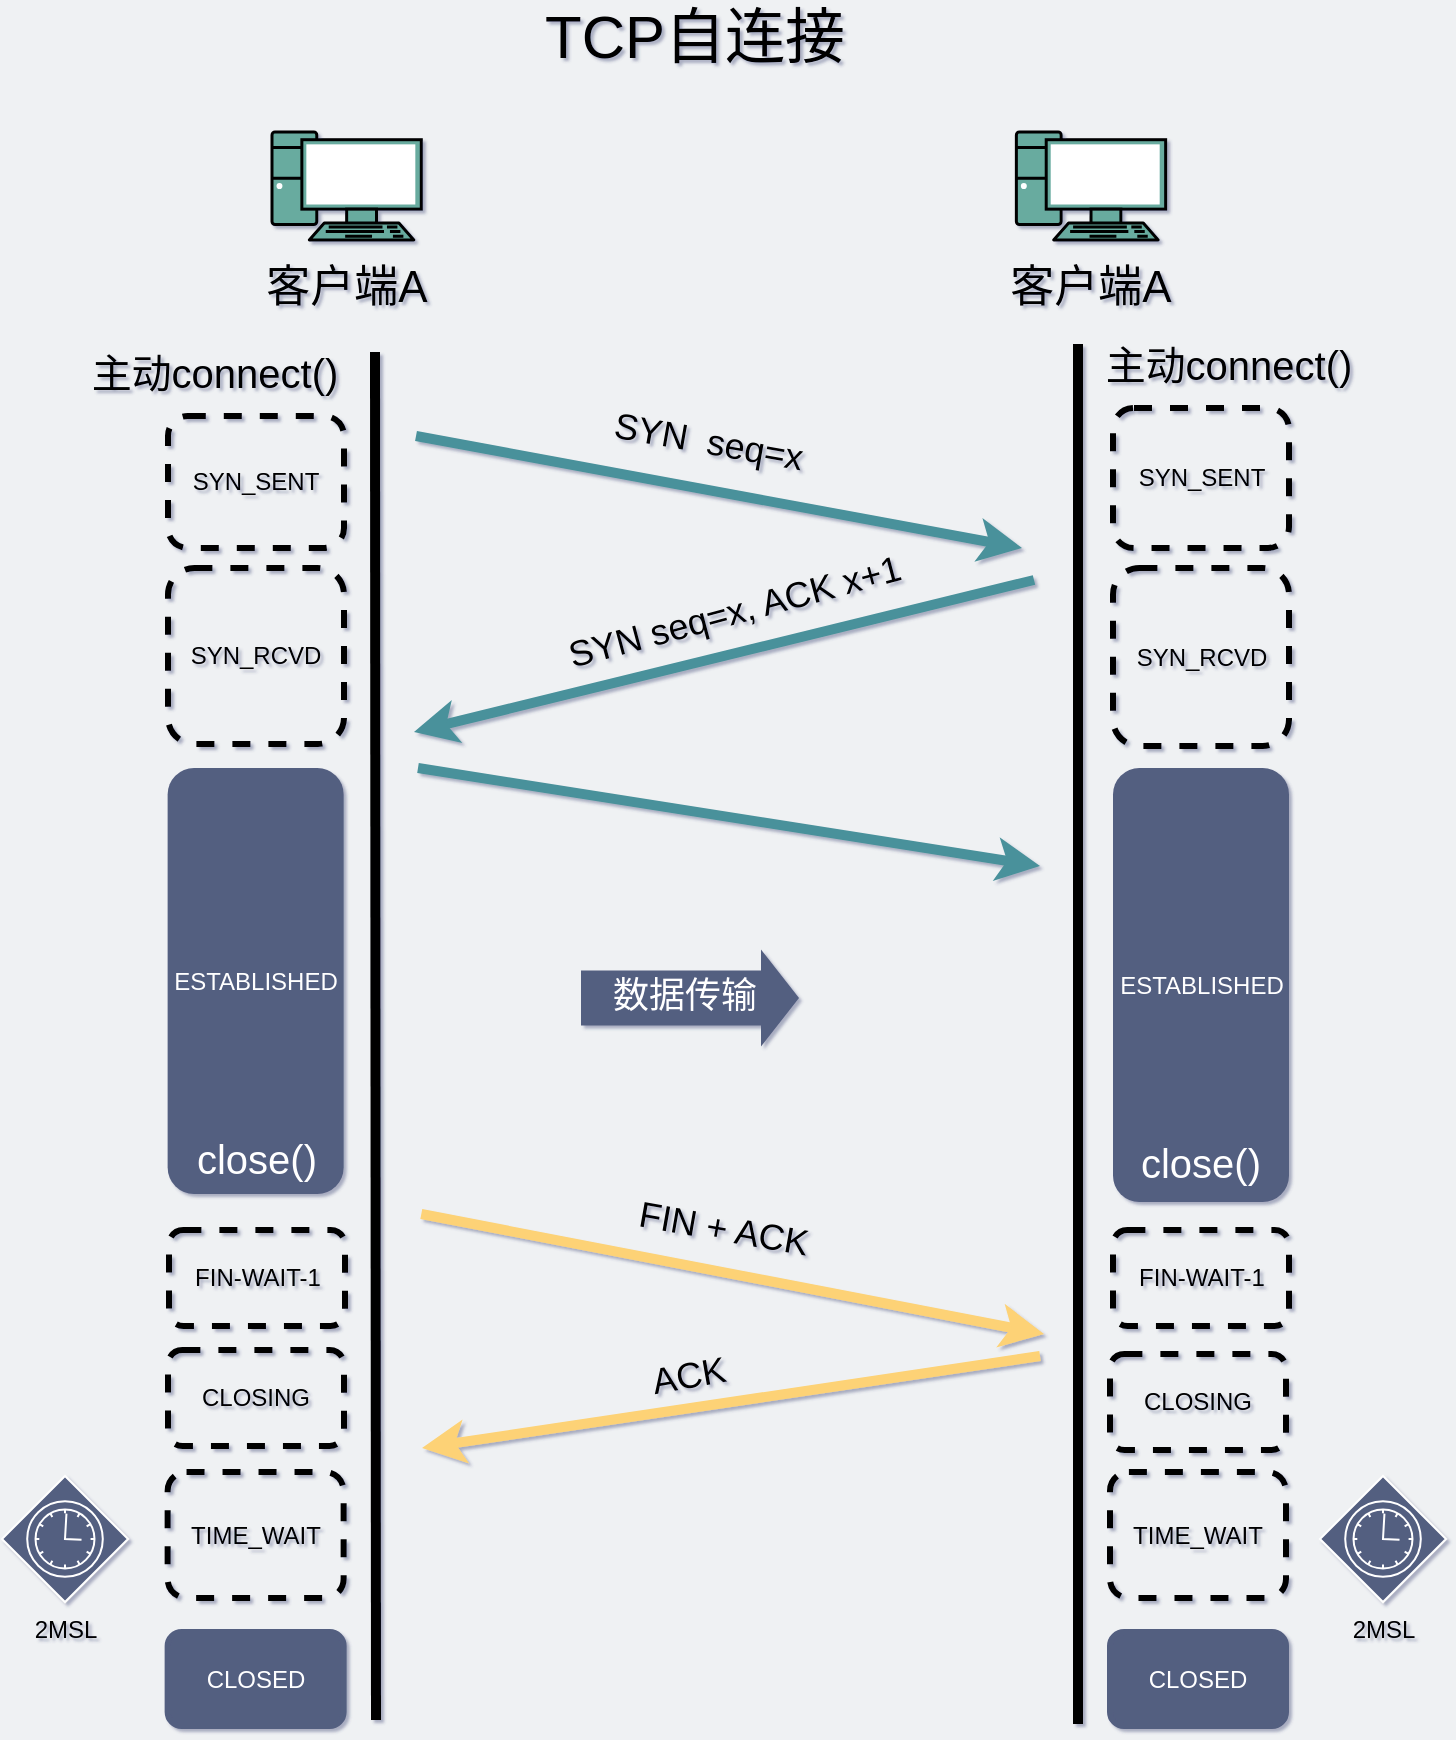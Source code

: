 <mxfile version="14.9.5" type="github">
  <diagram id="3228e29e-7158-1315-38df-8450db1d8a1d" name="Page-1">
    <mxGraphModel dx="1596" dy="322" grid="0" gridSize="10" guides="1" tooltips="1" connect="1" arrows="1" fold="1" page="1" pageScale="1" pageWidth="650" pageHeight="520" background="#EFF1F3" math="0" shadow="1">
      <root>
        <mxCell id="0" />
        <mxCell id="1" parent="0" />
        <mxCell id="_KJd5dzx4qh3lxpyMWcO-2" value="" style="fontColor=#0066CC;verticalAlign=top;verticalLabelPosition=bottom;labelPosition=center;align=center;html=1;outlineConnect=0;gradientColor=none;gradientDirection=north;strokeWidth=2;shape=mxgraph.networks.pc;fillColor=#67AB9F;fontSize=30;" parent="1" vertex="1">
          <mxGeometry x="100" y="84" width="74.65" height="54" as="geometry" />
        </mxCell>
        <mxCell id="T-5VQnCJckOgUX1Wp16H-28" value="客户端A" style="text;html=1;strokeColor=none;fillColor=none;align=center;verticalAlign=middle;whiteSpace=wrap;rounded=0;fontSize=22;" parent="1" vertex="1">
          <mxGeometry x="47.82" y="152" width="179" height="20" as="geometry" />
        </mxCell>
        <mxCell id="aH1-eks404bDhsACtXEq-4" value="&lt;font style=&quot;font-size: 30px&quot;&gt;TCP自连接&lt;/font&gt;" style="text;html=1;strokeColor=none;fillColor=none;align=center;verticalAlign=middle;whiteSpace=wrap;rounded=0;" parent="1" vertex="1">
          <mxGeometry x="114" y="22" width="395" height="28" as="geometry" />
        </mxCell>
        <mxCell id="aH1-eks404bDhsACtXEq-7" value="" style="endArrow=none;html=1;strokeWidth=5;" parent="1" edge="1">
          <mxGeometry width="50" height="50" relative="1" as="geometry">
            <mxPoint x="152" y="878" as="sourcePoint" />
            <mxPoint x="151.5" y="194" as="targetPoint" />
          </mxGeometry>
        </mxCell>
        <mxCell id="aH1-eks404bDhsACtXEq-10" value="" style="endArrow=classic;html=1;strokeWidth=5;fontSize=20;strokeColor=#4A919B;" parent="1" edge="1">
          <mxGeometry width="50" height="50" relative="1" as="geometry">
            <mxPoint x="172" y="236" as="sourcePoint" />
            <mxPoint x="475" y="292" as="targetPoint" />
          </mxGeometry>
        </mxCell>
        <mxCell id="aH1-eks404bDhsACtXEq-11" value="&lt;font style=&quot;font-size: 18px&quot;&gt;SYN&amp;nbsp; seq=x&lt;/font&gt;" style="text;html=1;strokeColor=none;fillColor=none;align=center;verticalAlign=middle;whiteSpace=wrap;rounded=0;fontSize=12;rotation=10;" parent="1" vertex="1">
          <mxGeometry x="248" y="228" width="141" height="21" as="geometry" />
        </mxCell>
        <mxCell id="aH1-eks404bDhsACtXEq-14" value="主动connect()" style="text;html=1;strokeColor=none;fillColor=none;align=center;verticalAlign=middle;whiteSpace=wrap;rounded=0;fontSize=20;" parent="1" vertex="1">
          <mxGeometry x="6" y="194" width="130.5" height="20" as="geometry" />
        </mxCell>
        <mxCell id="aH1-eks404bDhsACtXEq-16" value="SYN_SENT" style="rounded=1;whiteSpace=wrap;html=1;strokeColor=#000000;fillColor=none;dashed=1;strokeWidth=3;" parent="1" vertex="1">
          <mxGeometry x="48" y="226" width="88" height="66" as="geometry" />
        </mxCell>
        <mxCell id="aH1-eks404bDhsACtXEq-21" value="ESTABLISHED" style="rounded=1;whiteSpace=wrap;html=1;dashed=1;strokeWidth=3;fillColor=#535E80;strokeColor=none;fontColor=#FFFFFF;" parent="1" vertex="1">
          <mxGeometry x="47.82" y="402" width="88" height="213" as="geometry" />
        </mxCell>
        <mxCell id="YXoqQ_mGJv7HDvLP6CB5-1" value="" style="endArrow=none;html=1;strokeWidth=5;" parent="1" edge="1">
          <mxGeometry width="50" height="50" relative="1" as="geometry">
            <mxPoint x="503" y="880" as="sourcePoint" />
            <mxPoint x="503.0" y="190" as="targetPoint" />
          </mxGeometry>
        </mxCell>
        <mxCell id="05iy7tbYXC9IImr42Gc7-5" value="SYN_SENT" style="rounded=1;whiteSpace=wrap;html=1;strokeColor=#000000;fillColor=none;dashed=1;strokeWidth=3;" parent="1" vertex="1">
          <mxGeometry x="520.5" y="222" width="88" height="70" as="geometry" />
        </mxCell>
        <mxCell id="05iy7tbYXC9IImr42Gc7-6" value="主动connect()" style="text;html=1;strokeColor=none;fillColor=none;align=center;verticalAlign=middle;whiteSpace=wrap;rounded=0;fontSize=20;" parent="1" vertex="1">
          <mxGeometry x="513" y="190" width="130.5" height="20" as="geometry" />
        </mxCell>
        <mxCell id="05iy7tbYXC9IImr42Gc7-8" value="SYN_RCVD" style="rounded=1;whiteSpace=wrap;html=1;strokeColor=#000000;fillColor=none;dashed=1;strokeWidth=3;" parent="1" vertex="1">
          <mxGeometry x="48" y="302" width="88" height="88" as="geometry" />
        </mxCell>
        <mxCell id="05iy7tbYXC9IImr42Gc7-9" value="SYN_RCVD" style="rounded=1;whiteSpace=wrap;html=1;strokeColor=#000000;fillColor=none;dashed=1;strokeWidth=3;" parent="1" vertex="1">
          <mxGeometry x="520.5" y="302" width="88" height="89" as="geometry" />
        </mxCell>
        <mxCell id="05iy7tbYXC9IImr42Gc7-10" value="" style="endArrow=classic;html=1;strokeWidth=5;fontSize=20;fontColor=#4A919B;strokeColor=#4A919B;" parent="1" edge="1">
          <mxGeometry width="50" height="50" relative="1" as="geometry">
            <mxPoint x="173" y="402" as="sourcePoint" />
            <mxPoint x="484" y="451" as="targetPoint" />
          </mxGeometry>
        </mxCell>
        <mxCell id="05iy7tbYXC9IImr42Gc7-11" value="&lt;font style=&quot;font-size: 18px&quot;&gt;FIN + ACK&amp;nbsp;&lt;/font&gt;" style="text;html=1;strokeColor=none;fillColor=none;align=center;verticalAlign=middle;whiteSpace=wrap;rounded=0;fontSize=12;rotation=10;" parent="1" vertex="1">
          <mxGeometry x="258" y="622" width="141" height="21" as="geometry" />
        </mxCell>
        <mxCell id="05iy7tbYXC9IImr42Gc7-12" value="" style="endArrow=classic;html=1;strokeWidth=5;fontSize=20;strokeColor=#4A919B;" parent="1" edge="1">
          <mxGeometry width="50" height="50" relative="1" as="geometry">
            <mxPoint x="481" y="308" as="sourcePoint" />
            <mxPoint x="171" y="384" as="targetPoint" />
          </mxGeometry>
        </mxCell>
        <mxCell id="05iy7tbYXC9IImr42Gc7-13" value="&lt;font style=&quot;font-size: 18px&quot;&gt;SYN seq=x, ACK x+1&lt;/font&gt;" style="text;html=1;strokeColor=none;fillColor=none;align=center;verticalAlign=middle;whiteSpace=wrap;rounded=0;fontSize=12;rotation=-15;" parent="1" vertex="1">
          <mxGeometry x="234" y="308" width="195" height="32" as="geometry" />
        </mxCell>
        <mxCell id="05iy7tbYXC9IImr42Gc7-14" value="ESTABLISHED" style="rounded=1;whiteSpace=wrap;html=1;dashed=1;strokeWidth=3;fillColor=#535E80;strokeColor=none;fontColor=#FFFFFF;" parent="1" vertex="1">
          <mxGeometry x="520.5" y="402" width="88" height="217" as="geometry" />
        </mxCell>
        <mxCell id="kSryf4xxs6z4oqLGUq_P-1" value="" style="fontColor=#0066CC;verticalAlign=top;verticalLabelPosition=bottom;labelPosition=center;align=center;html=1;outlineConnect=0;gradientColor=none;gradientDirection=north;strokeWidth=2;shape=mxgraph.networks.pc;fillColor=#67AB9F;fontSize=30;" parent="1" vertex="1">
          <mxGeometry x="472.18" y="84" width="74.65" height="54" as="geometry" />
        </mxCell>
        <mxCell id="kSryf4xxs6z4oqLGUq_P-2" value="客户端A" style="text;html=1;strokeColor=none;fillColor=none;align=center;verticalAlign=middle;whiteSpace=wrap;rounded=0;fontSize=22;" parent="1" vertex="1">
          <mxGeometry x="420" y="152" width="179" height="20" as="geometry" />
        </mxCell>
        <mxCell id="vr_TXYu6NAvj7ptn52GS-1" value="close()" style="text;html=1;strokeColor=none;fillColor=none;align=center;verticalAlign=middle;whiteSpace=wrap;rounded=0;fontSize=20;fontColor=#FFFFFF;" vertex="1" parent="1">
          <mxGeometry x="53.75" y="587" width="76.5" height="20" as="geometry" />
        </mxCell>
        <mxCell id="vr_TXYu6NAvj7ptn52GS-8" value="" style="shape=flexArrow;endArrow=none;html=1;fontColor=#FFFFFF;gradientColor=none;endWidth=24.382;endSize=9.583;width=27.5;startArrow=block;endFill=0;strokeColor=none;fillColor=#535E80;" edge="1" parent="1">
          <mxGeometry width="50" height="50" relative="1" as="geometry">
            <mxPoint x="364" y="517" as="sourcePoint" />
            <mxPoint x="254" y="517" as="targetPoint" />
          </mxGeometry>
        </mxCell>
        <mxCell id="vr_TXYu6NAvj7ptn52GS-23" value="TIME_WAIT" style="rounded=1;whiteSpace=wrap;html=1;strokeColor=#000000;fillColor=none;dashed=1;strokeWidth=3;" vertex="1" parent="1">
          <mxGeometry x="47.82" y="754" width="88" height="63" as="geometry" />
        </mxCell>
        <mxCell id="vr_TXYu6NAvj7ptn52GS-24" value="&lt;font color=&quot;#ffffff&quot;&gt;CLOSED&lt;/font&gt;" style="rounded=1;whiteSpace=wrap;html=1;strokeWidth=3;strokeColor=#535E80;fillColor=#535E80;" vertex="1" parent="1">
          <mxGeometry x="47.82" y="834" width="88" height="47" as="geometry" />
        </mxCell>
        <mxCell id="vr_TXYu6NAvj7ptn52GS-26" value="" style="points=[[0.25,0.25,0],[0.5,0,0],[0.75,0.25,0],[1,0.5,0],[0.75,0.75,0],[0.5,1,0],[0.25,0.75,0],[0,0.5,0]];shape=mxgraph.bpmn.gateway2;html=1;verticalLabelPosition=bottom;labelBackgroundColor=#ffffff;verticalAlign=top;align=center;perimeter=rhombusPerimeter;outlineConnect=0;outline=standard;symbol=timer;fillColor=#535E80;strokeColor=#FFFFFF;" vertex="1" parent="1">
          <mxGeometry x="-35" y="756" width="63" height="63" as="geometry" />
        </mxCell>
        <mxCell id="vr_TXYu6NAvj7ptn52GS-27" value="2MSL" style="text;html=1;strokeColor=none;fillColor=none;align=center;verticalAlign=middle;whiteSpace=wrap;rounded=0;" vertex="1" parent="1">
          <mxGeometry x="-23.5" y="823" width="40" height="20" as="geometry" />
        </mxCell>
        <mxCell id="vr_TXYu6NAvj7ptn52GS-28" value="&lt;font style=&quot;font-size: 18px&quot;&gt;数据传输&lt;/font&gt;" style="text;html=1;strokeColor=none;fillColor=none;align=center;verticalAlign=middle;whiteSpace=wrap;rounded=0;rotation=0;fontColor=#FFFFFF;" vertex="1" parent="1">
          <mxGeometry x="267" y="506" width="79" height="20" as="geometry" />
        </mxCell>
        <mxCell id="vr_TXYu6NAvj7ptn52GS-29" value="FIN-WAIT-1" style="rounded=1;whiteSpace=wrap;html=1;strokeColor=#000000;fillColor=none;dashed=1;strokeWidth=3;" vertex="1" parent="1">
          <mxGeometry x="520.5" y="633" width="88" height="48" as="geometry" />
        </mxCell>
        <mxCell id="vr_TXYu6NAvj7ptn52GS-30" value="" style="endArrow=classic;html=1;strokeWidth=5;fontSize=20;fontColor=#FDD276;strokeColor=#FDD276;" edge="1" parent="1">
          <mxGeometry width="50" height="50" relative="1" as="geometry">
            <mxPoint x="174.65" y="625" as="sourcePoint" />
            <mxPoint x="486" y="685" as="targetPoint" />
          </mxGeometry>
        </mxCell>
        <mxCell id="vr_TXYu6NAvj7ptn52GS-31" value="close()" style="text;html=1;strokeColor=none;fillColor=none;align=center;verticalAlign=middle;whiteSpace=wrap;rounded=0;fontSize=20;fontColor=#FFFFFF;" vertex="1" parent="1">
          <mxGeometry x="526.25" y="589" width="76.5" height="20" as="geometry" />
        </mxCell>
        <mxCell id="vr_TXYu6NAvj7ptn52GS-32" value="FIN-WAIT-1" style="rounded=1;whiteSpace=wrap;html=1;strokeColor=#000000;fillColor=none;dashed=1;strokeWidth=3;" vertex="1" parent="1">
          <mxGeometry x="48.5" y="633" width="88" height="48" as="geometry" />
        </mxCell>
        <mxCell id="vr_TXYu6NAvj7ptn52GS-33" value="CLOSING" style="rounded=1;whiteSpace=wrap;html=1;strokeColor=#000000;fillColor=none;dashed=1;strokeWidth=3;" vertex="1" parent="1">
          <mxGeometry x="519" y="695" width="88" height="48" as="geometry" />
        </mxCell>
        <mxCell id="vr_TXYu6NAvj7ptn52GS-34" value="CLOSING" style="rounded=1;whiteSpace=wrap;html=1;strokeColor=#000000;fillColor=none;dashed=1;strokeWidth=3;" vertex="1" parent="1">
          <mxGeometry x="48" y="693" width="88" height="48" as="geometry" />
        </mxCell>
        <mxCell id="vr_TXYu6NAvj7ptn52GS-35" value="" style="endArrow=classic;html=1;strokeWidth=5;fontSize=20;strokeColor=#FDD276;" edge="1" parent="1">
          <mxGeometry width="50" height="50" relative="1" as="geometry">
            <mxPoint x="484" y="696" as="sourcePoint" />
            <mxPoint x="175" y="742" as="targetPoint" />
          </mxGeometry>
        </mxCell>
        <mxCell id="vr_TXYu6NAvj7ptn52GS-37" value="TIME_WAIT" style="rounded=1;whiteSpace=wrap;html=1;strokeColor=#000000;fillColor=none;dashed=1;strokeWidth=3;" vertex="1" parent="1">
          <mxGeometry x="519" y="754" width="88" height="63" as="geometry" />
        </mxCell>
        <mxCell id="vr_TXYu6NAvj7ptn52GS-38" value="&lt;font color=&quot;#ffffff&quot;&gt;CLOSED&lt;/font&gt;" style="rounded=1;whiteSpace=wrap;html=1;strokeWidth=3;strokeColor=#535E80;fillColor=#535E80;" vertex="1" parent="1">
          <mxGeometry x="519" y="834" width="88" height="47" as="geometry" />
        </mxCell>
        <mxCell id="vr_TXYu6NAvj7ptn52GS-39" value="" style="points=[[0.25,0.25,0],[0.5,0,0],[0.75,0.25,0],[1,0.5,0],[0.75,0.75,0],[0.5,1,0],[0.25,0.75,0],[0,0.5,0]];shape=mxgraph.bpmn.gateway2;html=1;verticalLabelPosition=bottom;labelBackgroundColor=#ffffff;verticalAlign=top;align=center;perimeter=rhombusPerimeter;outlineConnect=0;outline=standard;symbol=timer;fillColor=#535E80;strokeColor=#FFFFFF;" vertex="1" parent="1">
          <mxGeometry x="624" y="756" width="63" height="63" as="geometry" />
        </mxCell>
        <mxCell id="vr_TXYu6NAvj7ptn52GS-40" value="2MSL" style="text;html=1;strokeColor=none;fillColor=none;align=center;verticalAlign=middle;whiteSpace=wrap;rounded=0;" vertex="1" parent="1">
          <mxGeometry x="635.5" y="823" width="40" height="20" as="geometry" />
        </mxCell>
        <mxCell id="vr_TXYu6NAvj7ptn52GS-41" value="&lt;font style=&quot;font-size: 18px&quot;&gt;ACK&lt;/font&gt;" style="text;html=1;strokeColor=none;fillColor=none;align=center;verticalAlign=middle;whiteSpace=wrap;rounded=0;fontSize=12;rotation=-10;" vertex="1" parent="1">
          <mxGeometry x="238" y="695" width="141" height="21" as="geometry" />
        </mxCell>
      </root>
    </mxGraphModel>
  </diagram>
</mxfile>
